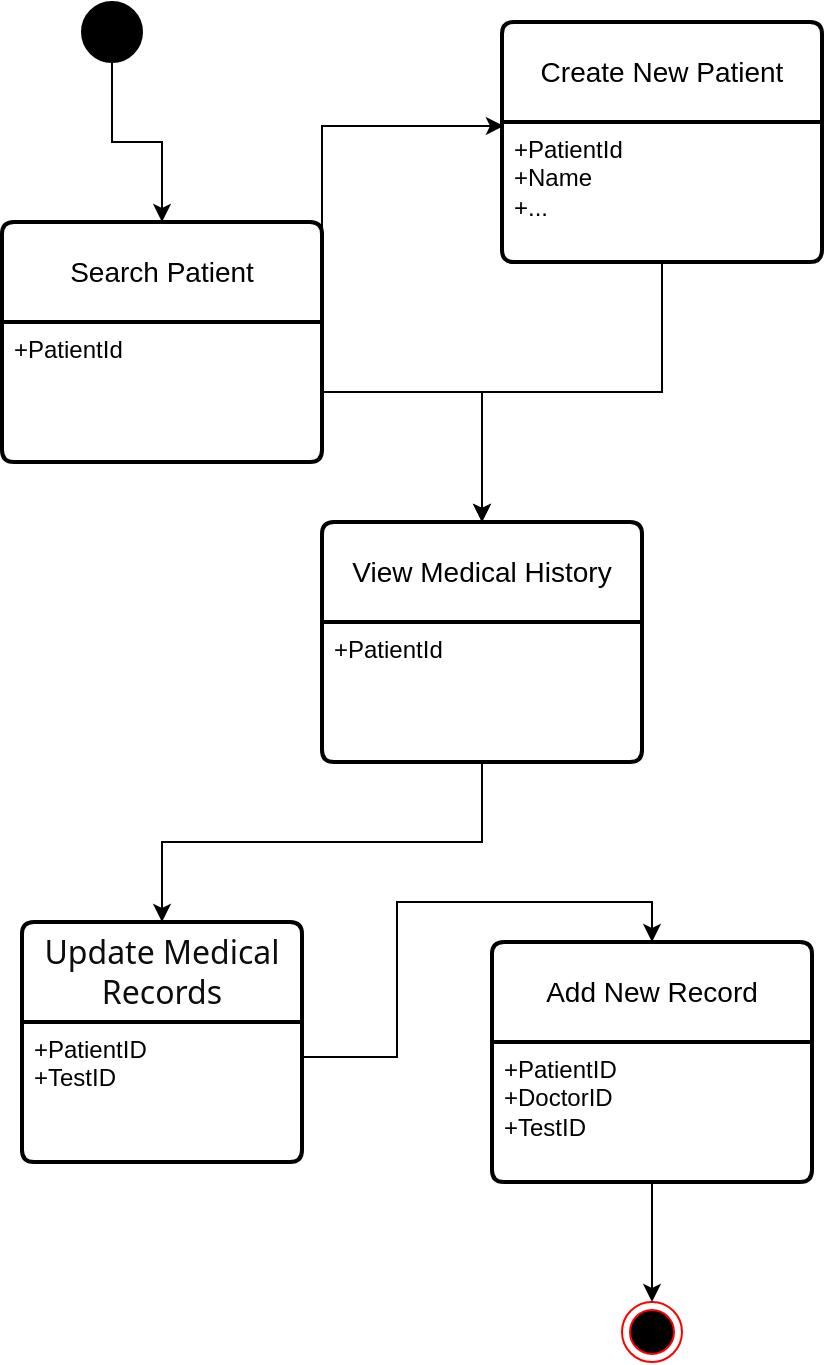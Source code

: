 <mxfile version="24.1.0" type="device">
  <diagram name="Page-1" id="HByxfb4U70ItN2QN7Kc9">
    <mxGraphModel dx="521" dy="621" grid="1" gridSize="10" guides="1" tooltips="1" connect="1" arrows="1" fold="1" page="1" pageScale="1" pageWidth="850" pageHeight="1100" math="0" shadow="0">
      <root>
        <mxCell id="0" />
        <mxCell id="1" parent="0" />
        <mxCell id="JuEot-1AL5PgMirO-TRV-6" style="edgeStyle=orthogonalEdgeStyle;rounded=0;orthogonalLoop=1;jettySize=auto;html=1;exitX=0.5;exitY=1;exitDx=0;exitDy=0;" edge="1" parent="1" source="JuEot-1AL5PgMirO-TRV-1" target="JuEot-1AL5PgMirO-TRV-2">
          <mxGeometry relative="1" as="geometry" />
        </mxCell>
        <mxCell id="JuEot-1AL5PgMirO-TRV-1" value="" style="ellipse;fillColor=strokeColor;html=1;" vertex="1" parent="1">
          <mxGeometry x="60" y="50" width="30" height="30" as="geometry" />
        </mxCell>
        <mxCell id="JuEot-1AL5PgMirO-TRV-2" value="Search Patient" style="swimlane;childLayout=stackLayout;horizontal=1;startSize=50;horizontalStack=0;rounded=1;fontSize=14;fontStyle=0;strokeWidth=2;resizeParent=0;resizeLast=1;shadow=0;dashed=0;align=center;arcSize=4;whiteSpace=wrap;html=1;" vertex="1" parent="1">
          <mxGeometry x="20" y="160" width="160" height="120" as="geometry" />
        </mxCell>
        <mxCell id="JuEot-1AL5PgMirO-TRV-3" value="+PatientId" style="align=left;strokeColor=none;fillColor=none;spacingLeft=4;fontSize=12;verticalAlign=top;resizable=0;rotatable=0;part=1;html=1;" vertex="1" parent="JuEot-1AL5PgMirO-TRV-2">
          <mxGeometry y="50" width="160" height="70" as="geometry" />
        </mxCell>
        <mxCell id="JuEot-1AL5PgMirO-TRV-4" value="View Medical History" style="swimlane;childLayout=stackLayout;horizontal=1;startSize=50;horizontalStack=0;rounded=1;fontSize=14;fontStyle=0;strokeWidth=2;resizeParent=0;resizeLast=1;shadow=0;dashed=0;align=center;arcSize=4;whiteSpace=wrap;html=1;" vertex="1" parent="1">
          <mxGeometry x="180" y="310" width="160" height="120" as="geometry" />
        </mxCell>
        <mxCell id="JuEot-1AL5PgMirO-TRV-5" value="+PatientId" style="align=left;strokeColor=none;fillColor=none;spacingLeft=4;fontSize=12;verticalAlign=top;resizable=0;rotatable=0;part=1;html=1;" vertex="1" parent="JuEot-1AL5PgMirO-TRV-4">
          <mxGeometry y="50" width="160" height="70" as="geometry" />
        </mxCell>
        <mxCell id="JuEot-1AL5PgMirO-TRV-7" style="edgeStyle=orthogonalEdgeStyle;rounded=0;orthogonalLoop=1;jettySize=auto;html=1;exitX=1;exitY=0.5;exitDx=0;exitDy=0;entryX=0.5;entryY=0;entryDx=0;entryDy=0;" edge="1" parent="1" source="JuEot-1AL5PgMirO-TRV-3" target="JuEot-1AL5PgMirO-TRV-4">
          <mxGeometry relative="1" as="geometry" />
        </mxCell>
        <mxCell id="JuEot-1AL5PgMirO-TRV-8" value="Create New Patient" style="swimlane;childLayout=stackLayout;horizontal=1;startSize=50;horizontalStack=0;rounded=1;fontSize=14;fontStyle=0;strokeWidth=2;resizeParent=0;resizeLast=1;shadow=0;dashed=0;align=center;arcSize=4;whiteSpace=wrap;html=1;" vertex="1" parent="1">
          <mxGeometry x="270" y="60" width="160" height="120" as="geometry" />
        </mxCell>
        <mxCell id="JuEot-1AL5PgMirO-TRV-9" value="+PatientId&lt;div&gt;+Name&lt;/div&gt;&lt;div&gt;+...&lt;/div&gt;" style="align=left;strokeColor=none;fillColor=none;spacingLeft=4;fontSize=12;verticalAlign=top;resizable=0;rotatable=0;part=1;html=1;" vertex="1" parent="JuEot-1AL5PgMirO-TRV-8">
          <mxGeometry y="50" width="160" height="70" as="geometry" />
        </mxCell>
        <mxCell id="JuEot-1AL5PgMirO-TRV-11" style="edgeStyle=orthogonalEdgeStyle;rounded=0;orthogonalLoop=1;jettySize=auto;html=1;exitX=1;exitY=0;exitDx=0;exitDy=0;entryX=0.006;entryY=0.433;entryDx=0;entryDy=0;entryPerimeter=0;" edge="1" parent="1" source="JuEot-1AL5PgMirO-TRV-3" target="JuEot-1AL5PgMirO-TRV-8">
          <mxGeometry relative="1" as="geometry" />
        </mxCell>
        <mxCell id="JuEot-1AL5PgMirO-TRV-12" style="edgeStyle=orthogonalEdgeStyle;rounded=0;orthogonalLoop=1;jettySize=auto;html=1;exitX=0.5;exitY=1;exitDx=0;exitDy=0;entryX=0.5;entryY=0;entryDx=0;entryDy=0;" edge="1" parent="1" source="JuEot-1AL5PgMirO-TRV-9" target="JuEot-1AL5PgMirO-TRV-4">
          <mxGeometry relative="1" as="geometry" />
        </mxCell>
        <mxCell id="JuEot-1AL5PgMirO-TRV-13" value="&lt;span style=&quot;color: rgb(13, 13, 13); font-family: Söhne, ui-sans-serif, system-ui, -apple-system, &amp;quot;Segoe UI&amp;quot;, Roboto, Ubuntu, Cantarell, &amp;quot;Noto Sans&amp;quot;, sans-serif, &amp;quot;Helvetica Neue&amp;quot;, Arial, &amp;quot;Apple Color Emoji&amp;quot;, &amp;quot;Segoe UI Emoji&amp;quot;, &amp;quot;Segoe UI Symbol&amp;quot;, &amp;quot;Noto Color Emoji&amp;quot;; font-size: 16px; text-align: left; white-space-collapse: preserve; background-color: rgb(255, 255, 255);&quot;&gt;Update Medical Records&lt;/span&gt;" style="swimlane;childLayout=stackLayout;horizontal=1;startSize=50;horizontalStack=0;rounded=1;fontSize=14;fontStyle=0;strokeWidth=2;resizeParent=0;resizeLast=1;shadow=0;dashed=0;align=center;arcSize=4;whiteSpace=wrap;html=1;" vertex="1" parent="1">
          <mxGeometry x="30" y="510" width="140" height="120" as="geometry" />
        </mxCell>
        <mxCell id="JuEot-1AL5PgMirO-TRV-14" value="+PatientID&lt;div&gt;+TestID&lt;/div&gt;" style="align=left;strokeColor=none;fillColor=none;spacingLeft=4;fontSize=12;verticalAlign=top;resizable=0;rotatable=0;part=1;html=1;" vertex="1" parent="JuEot-1AL5PgMirO-TRV-13">
          <mxGeometry y="50" width="140" height="70" as="geometry" />
        </mxCell>
        <mxCell id="JuEot-1AL5PgMirO-TRV-16" style="edgeStyle=orthogonalEdgeStyle;rounded=0;orthogonalLoop=1;jettySize=auto;html=1;exitX=0.5;exitY=1;exitDx=0;exitDy=0;" edge="1" parent="1" source="JuEot-1AL5PgMirO-TRV-5" target="JuEot-1AL5PgMirO-TRV-13">
          <mxGeometry relative="1" as="geometry" />
        </mxCell>
        <mxCell id="JuEot-1AL5PgMirO-TRV-17" value="Add New Record" style="swimlane;childLayout=stackLayout;horizontal=1;startSize=50;horizontalStack=0;rounded=1;fontSize=14;fontStyle=0;strokeWidth=2;resizeParent=0;resizeLast=1;shadow=0;dashed=0;align=center;arcSize=4;whiteSpace=wrap;html=1;" vertex="1" parent="1">
          <mxGeometry x="265" y="520" width="160" height="120" as="geometry" />
        </mxCell>
        <mxCell id="JuEot-1AL5PgMirO-TRV-18" value="+PatientID&lt;br&gt;&lt;div&gt;+DoctorID&lt;/div&gt;&lt;div&gt;+TestID&lt;/div&gt;" style="align=left;strokeColor=none;fillColor=none;spacingLeft=4;fontSize=12;verticalAlign=top;resizable=0;rotatable=0;part=1;html=1;" vertex="1" parent="JuEot-1AL5PgMirO-TRV-17">
          <mxGeometry y="50" width="160" height="70" as="geometry" />
        </mxCell>
        <mxCell id="JuEot-1AL5PgMirO-TRV-20" style="edgeStyle=orthogonalEdgeStyle;rounded=0;orthogonalLoop=1;jettySize=auto;html=1;exitX=1;exitY=0.25;exitDx=0;exitDy=0;entryX=0.5;entryY=0;entryDx=0;entryDy=0;" edge="1" parent="1" source="JuEot-1AL5PgMirO-TRV-14" target="JuEot-1AL5PgMirO-TRV-17">
          <mxGeometry relative="1" as="geometry" />
        </mxCell>
        <mxCell id="JuEot-1AL5PgMirO-TRV-21" value="" style="ellipse;html=1;shape=endState;fillColor=#000000;strokeColor=#ff0000;" vertex="1" parent="1">
          <mxGeometry x="330" y="700" width="30" height="30" as="geometry" />
        </mxCell>
        <mxCell id="JuEot-1AL5PgMirO-TRV-22" style="edgeStyle=orthogonalEdgeStyle;rounded=0;orthogonalLoop=1;jettySize=auto;html=1;exitX=0.5;exitY=1;exitDx=0;exitDy=0;" edge="1" parent="1" source="JuEot-1AL5PgMirO-TRV-18" target="JuEot-1AL5PgMirO-TRV-21">
          <mxGeometry relative="1" as="geometry" />
        </mxCell>
      </root>
    </mxGraphModel>
  </diagram>
</mxfile>
